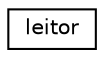 digraph "Graphical Class Hierarchy"
{
 // LATEX_PDF_SIZE
  edge [fontname="Helvetica",fontsize="10",labelfontname="Helvetica",labelfontsize="10"];
  node [fontname="Helvetica",fontsize="10",shape=record];
  rankdir="LR";
  Node0 [label="leitor",height=0.2,width=0.4,color="black", fillcolor="white", style="filled",URL="$classleitor.html",tooltip=" "];
}
